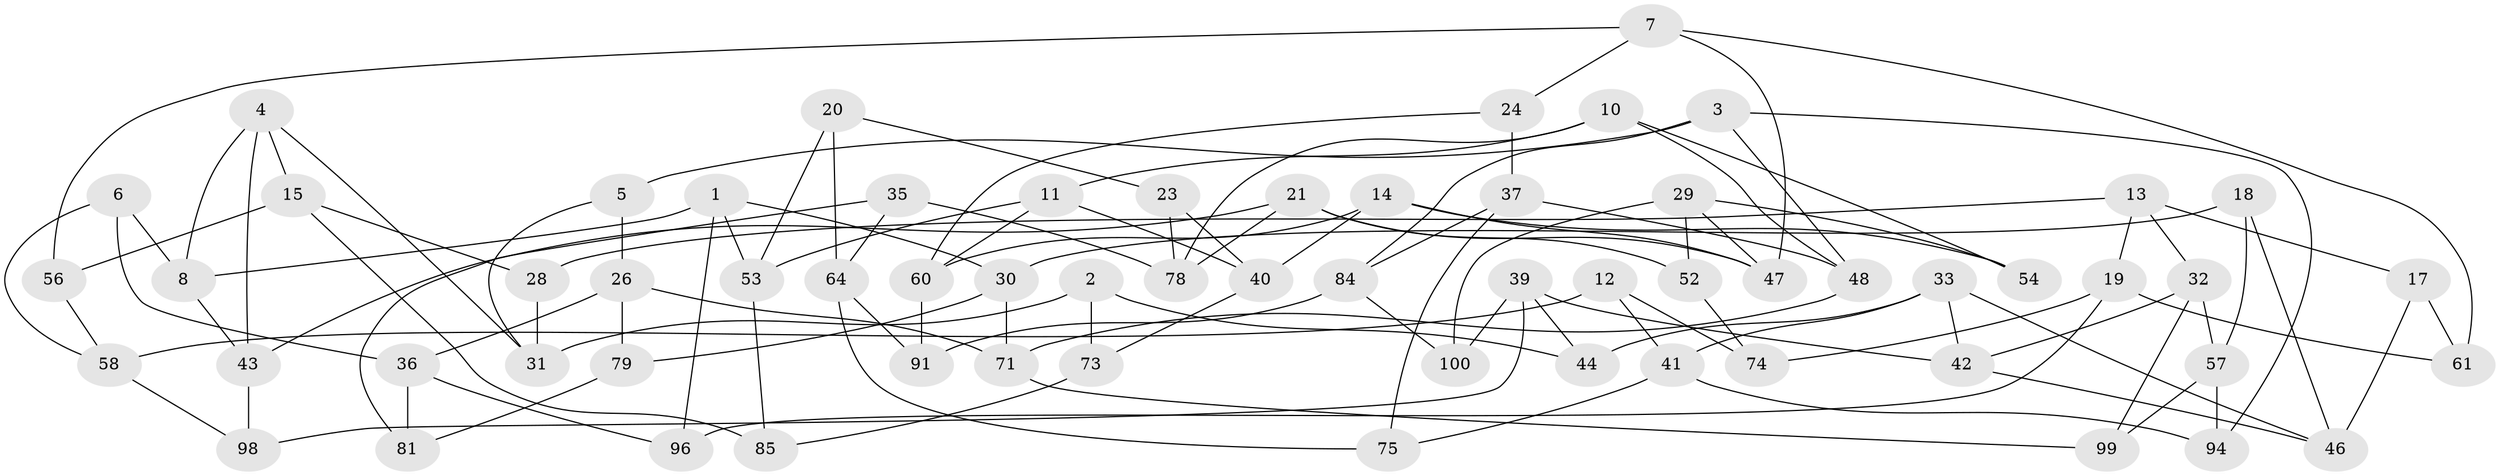 // original degree distribution, {3: 1.0}
// Generated by graph-tools (version 1.1) at 2025/39/02/21/25 10:39:00]
// undirected, 64 vertices, 114 edges
graph export_dot {
graph [start="1"]
  node [color=gray90,style=filled];
  1 [super="+68"];
  2;
  3 [super="+9"];
  4 [super="+16"];
  5;
  6;
  7 [super="+97"];
  8 [super="+22"];
  10 [super="+70"];
  11 [super="+38"];
  12;
  13 [super="+62"];
  14 [super="+67"];
  15 [super="+25"];
  17;
  18;
  19 [super="+63"];
  20;
  21 [super="+27"];
  23;
  24;
  26 [super="+92"];
  28;
  29 [super="+55"];
  30 [super="+34"];
  31 [super="+76"];
  32 [super="+77"];
  33 [super="+51"];
  35;
  36 [super="+72"];
  37 [super="+86"];
  39 [super="+83"];
  40 [super="+69"];
  41 [super="+45"];
  42 [super="+49"];
  43 [super="+80"];
  44;
  46 [super="+89"];
  47 [super="+88"];
  48 [super="+50"];
  52;
  53 [super="+66"];
  54;
  56;
  57 [super="+95"];
  58 [super="+59"];
  60 [super="+90"];
  61;
  64 [super="+65"];
  71 [super="+87"];
  73;
  74;
  75;
  78 [super="+82"];
  79;
  81;
  84 [super="+93"];
  85;
  91;
  94;
  96;
  98;
  99;
  100;
  1 -- 30;
  1 -- 53;
  1 -- 96;
  1 -- 8;
  2 -- 31;
  2 -- 44;
  2 -- 73;
  3 -- 94;
  3 -- 84;
  3 -- 48;
  3 -- 5;
  4 -- 15;
  4 -- 8;
  4 -- 31;
  4 -- 43;
  5 -- 26;
  5 -- 31;
  6 -- 8;
  6 -- 36;
  6 -- 58;
  7 -- 61;
  7 -- 24;
  7 -- 56;
  7 -- 47;
  8 -- 43;
  10 -- 78;
  10 -- 48;
  10 -- 11;
  10 -- 54;
  11 -- 40;
  11 -- 60;
  11 -- 53;
  12 -- 74;
  12 -- 41;
  12 -- 58;
  13 -- 28;
  13 -- 19;
  13 -- 32;
  13 -- 17;
  14 -- 40;
  14 -- 60;
  14 -- 47;
  14 -- 54;
  15 -- 28;
  15 -- 56;
  15 -- 85;
  17 -- 46;
  17 -- 61;
  18 -- 46;
  18 -- 57;
  18 -- 30;
  19 -- 74;
  19 -- 61;
  19 -- 96;
  20 -- 53;
  20 -- 64;
  20 -- 23;
  21 -- 52;
  21 -- 78;
  21 -- 43;
  21 -- 47;
  23 -- 78;
  23 -- 40;
  24 -- 60;
  24 -- 37;
  26 -- 36;
  26 -- 71;
  26 -- 79;
  28 -- 31;
  29 -- 52;
  29 -- 100;
  29 -- 54;
  29 -- 47;
  30 -- 79;
  30 -- 71;
  32 -- 42;
  32 -- 99;
  32 -- 57;
  33 -- 44;
  33 -- 41;
  33 -- 46;
  33 -- 42;
  35 -- 81;
  35 -- 78;
  35 -- 64;
  36 -- 81;
  36 -- 96;
  37 -- 75;
  37 -- 84;
  37 -- 48;
  39 -- 44;
  39 -- 98;
  39 -- 100;
  39 -- 42;
  40 -- 73;
  41 -- 94;
  41 -- 75;
  42 -- 46;
  43 -- 98;
  48 -- 71;
  52 -- 74;
  53 -- 85;
  56 -- 58;
  57 -- 94;
  57 -- 99;
  58 -- 98;
  60 -- 91;
  64 -- 75;
  64 -- 91;
  71 -- 99;
  73 -- 85;
  79 -- 81;
  84 -- 100;
  84 -- 91;
}

